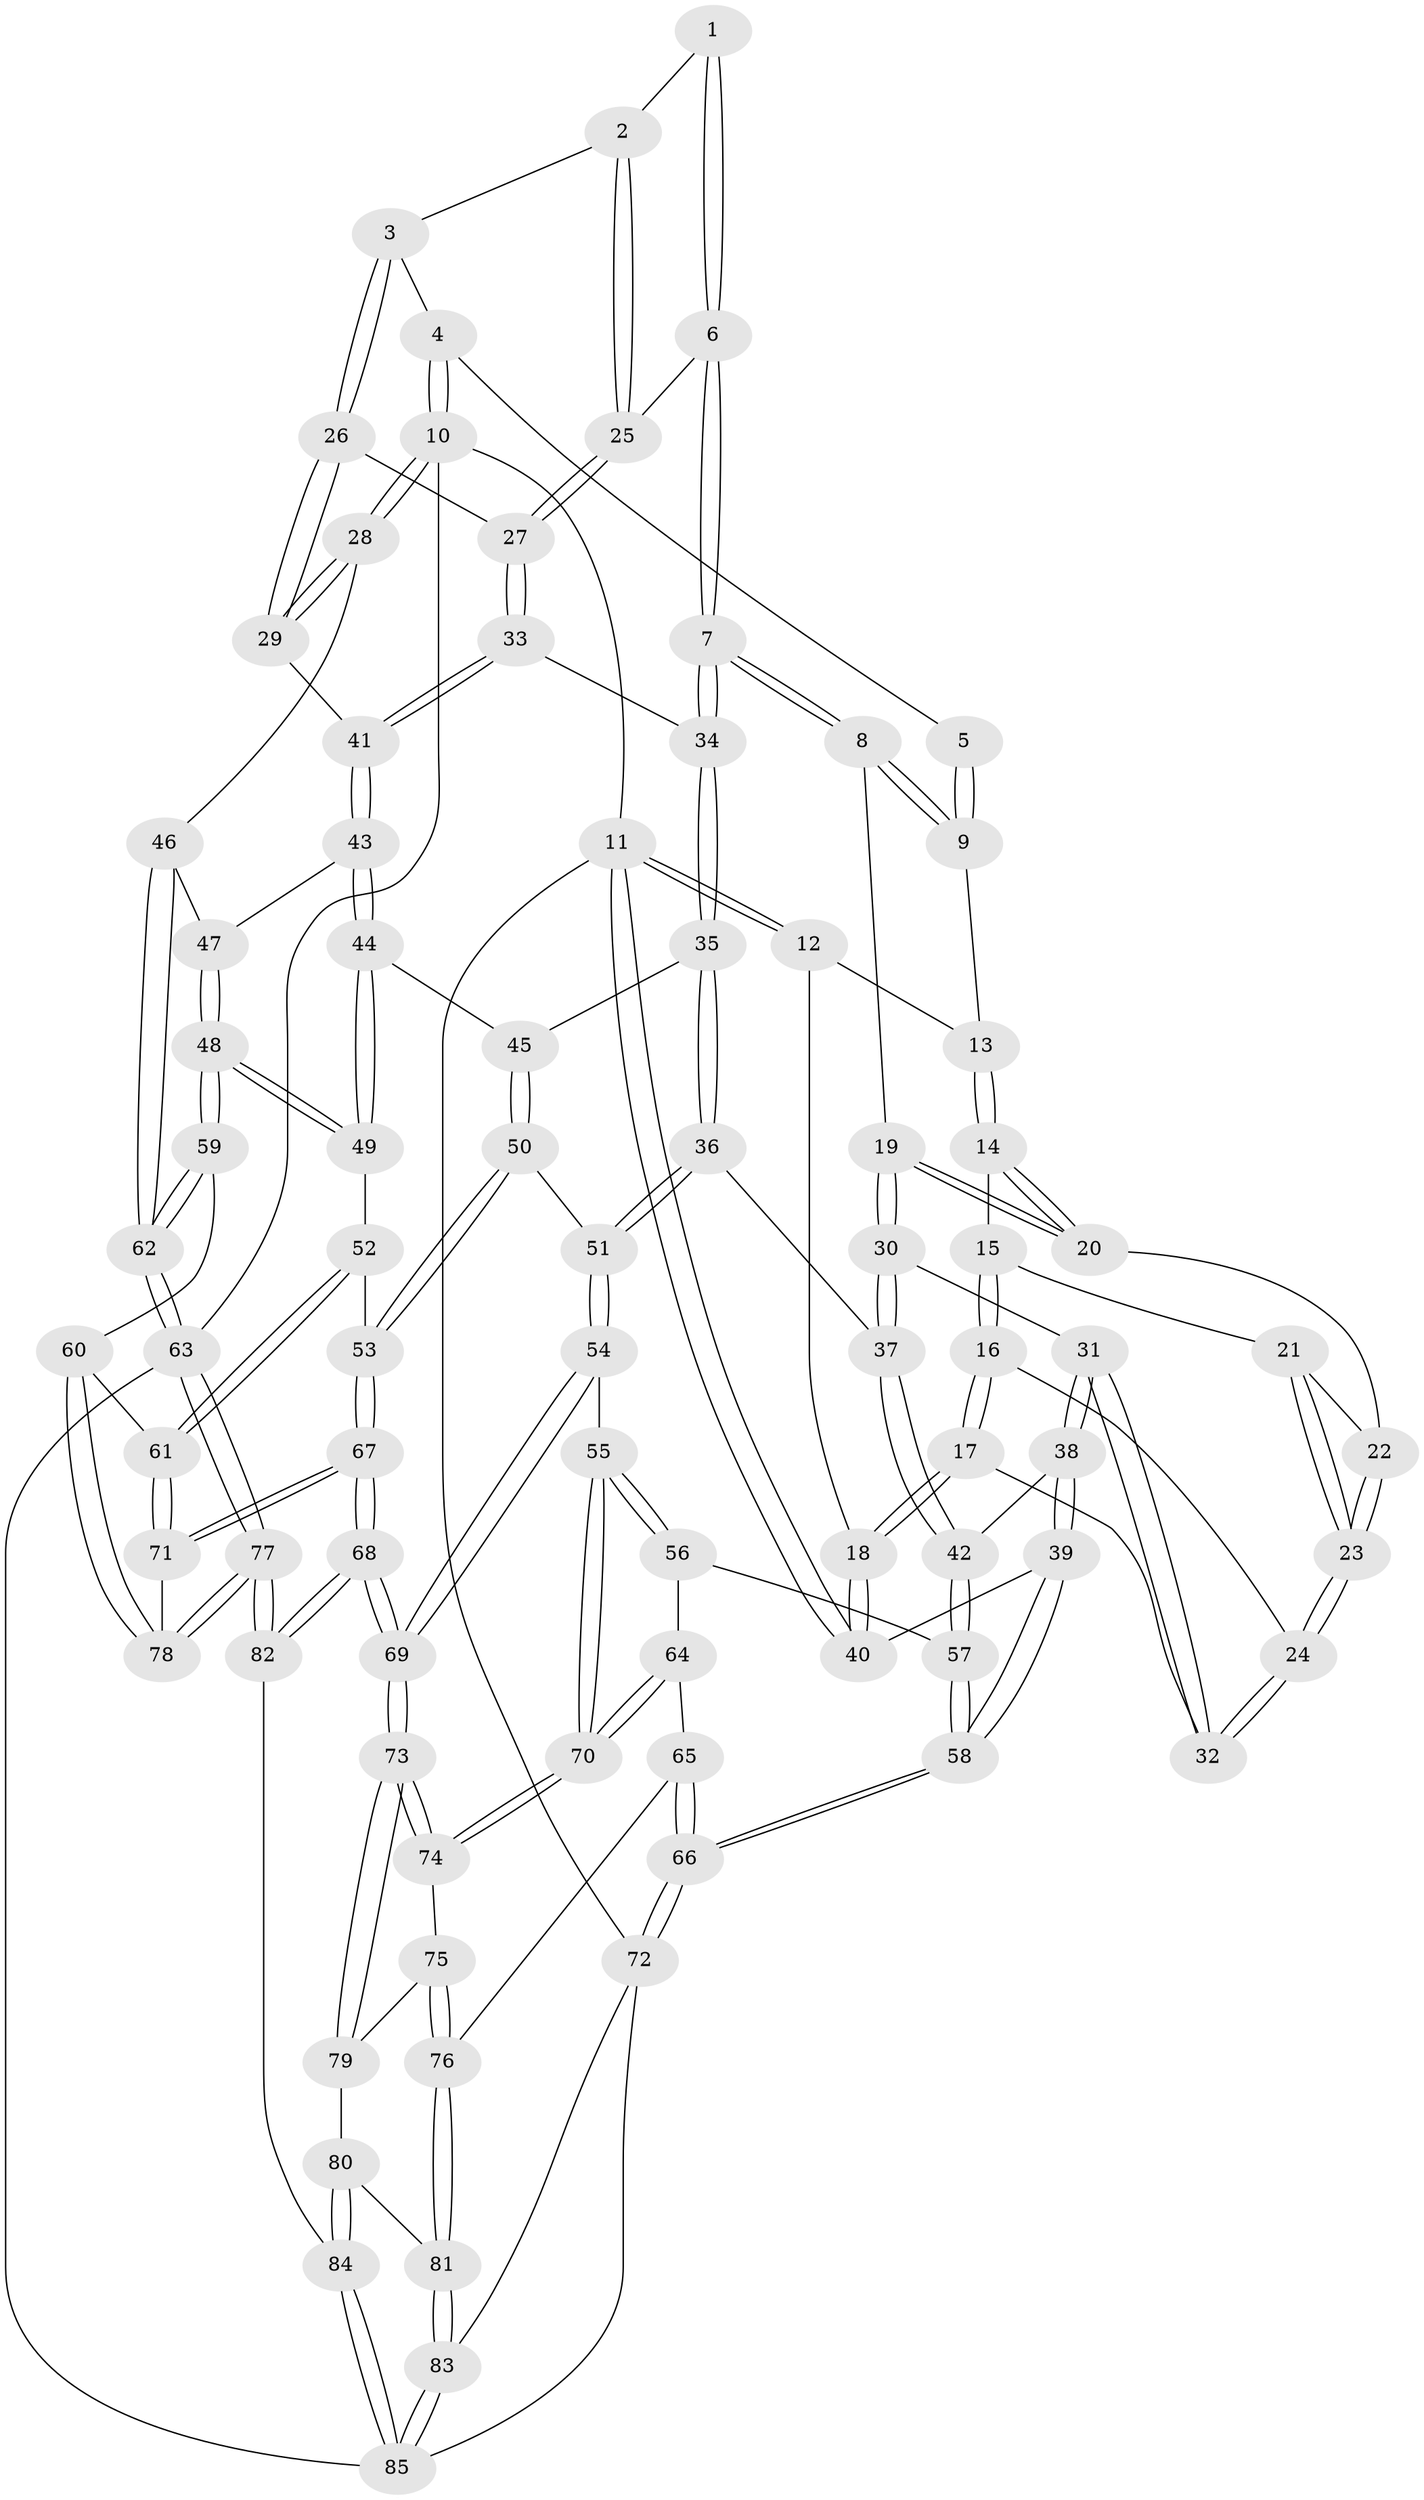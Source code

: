 // coarse degree distribution, {3: 0.09803921568627451, 4: 0.39215686274509803, 5: 0.29411764705882354, 10: 0.0196078431372549, 6: 0.19607843137254902}
// Generated by graph-tools (version 1.1) at 2025/21/03/04/25 18:21:28]
// undirected, 85 vertices, 209 edges
graph export_dot {
graph [start="1"]
  node [color=gray90,style=filled];
  1 [pos="+0.6819027317583405+0"];
  2 [pos="+0.8020308370017385+0.11596144193945344"];
  3 [pos="+0.8814957434425476+0.1062266220797673"];
  4 [pos="+1+0"];
  5 [pos="+0.6411499760929169+0"];
  6 [pos="+0.6912768419463541+0.15888586528819068"];
  7 [pos="+0.6010394317268559+0.2151850696857302"];
  8 [pos="+0.5274906191637648+0.1859318832858246"];
  9 [pos="+0.5183840953115136+0"];
  10 [pos="+1+0"];
  11 [pos="+0+0"];
  12 [pos="+0.16856764850145342+0"];
  13 [pos="+0.22203225448439887+0"];
  14 [pos="+0.23419567108011302+0"];
  15 [pos="+0.23604286638361738+0.08097370403527156"];
  16 [pos="+0.22040884144446315+0.1353181589800671"];
  17 [pos="+0.06747283125896175+0.2188548920236406"];
  18 [pos="+0.06180623004855396+0.2188897799537652"];
  19 [pos="+0.4926300221791918+0.20431387810597282"];
  20 [pos="+0.37728463392336026+0.1626603354663951"];
  21 [pos="+0.2691890120070341+0.12097640973256889"];
  22 [pos="+0.3466943279398126+0.17470030159617875"];
  23 [pos="+0.292310064857888+0.21294613972629658"];
  24 [pos="+0.2618316507546558+0.242337112559131"];
  25 [pos="+0.749869540525823+0.15408109042729895"];
  26 [pos="+0.953172349987674+0.21909753795746637"];
  27 [pos="+0.8128375067132749+0.2804263296731859"];
  28 [pos="+1+0.3208248171294361"];
  29 [pos="+1+0.24197772859464506"];
  30 [pos="+0.4418618479824703+0.2965771635887039"];
  31 [pos="+0.2633128938658718+0.2848493352766563"];
  32 [pos="+0.2543970772867407+0.2620995708590501"];
  33 [pos="+0.7600633620214359+0.35234275277619853"];
  34 [pos="+0.6778545331731228+0.35567663919000486"];
  35 [pos="+0.677301808239078+0.35660281721566217"];
  36 [pos="+0.4483668632994168+0.4847328222107564"];
  37 [pos="+0.43858190044057205+0.4803444826430228"];
  38 [pos="+0.2501574385503936+0.35439015572897553"];
  39 [pos="+0+0.4804902416137206"];
  40 [pos="+0+0.38526077756311133"];
  41 [pos="+0.8184514172716817+0.40535064384935593"];
  42 [pos="+0.3589169891894377+0.4970045160686863"];
  43 [pos="+0.818489718475323+0.40539835502309063"];
  44 [pos="+0.7795251006491847+0.5452057154705376"];
  45 [pos="+0.6828508466816372+0.4530553087077286"];
  46 [pos="+1+0.33643260864139174"];
  47 [pos="+0.8669456029576331+0.4247848420855117"];
  48 [pos="+0.9082775337002014+0.5739387915762962"];
  49 [pos="+0.7824124686028361+0.5605033811843285"];
  50 [pos="+0.5931702517954958+0.6402449597977116"];
  51 [pos="+0.5674142969389415+0.6344490865426641"];
  52 [pos="+0.770835070023629+0.5728196050205311"];
  53 [pos="+0.6070576555817215+0.6483568635998651"];
  54 [pos="+0.47782656396751944+0.7183213844288483"];
  55 [pos="+0.4434156846342568+0.7390968888047638"];
  56 [pos="+0.2595385876808708+0.6166542832156708"];
  57 [pos="+0.2534382588546792+0.5944882033359622"];
  58 [pos="+0+0.5075828787324622"];
  59 [pos="+1+0.6464805262844378"];
  60 [pos="+0.915263888421096+0.7378124252559958"];
  61 [pos="+0.8423537856012626+0.7790996890007021"];
  62 [pos="+1+0.6089230115740785"];
  63 [pos="+1+1"];
  64 [pos="+0.24898385245219762+0.7069929766651767"];
  65 [pos="+0.24226390689184313+0.7565876915616205"];
  66 [pos="+0+0.7005350047302363"];
  67 [pos="+0.7436777303868821+0.866608027112805"];
  68 [pos="+0.7093298545873298+1"];
  69 [pos="+0.6232694529895534+0.9816212830802871"];
  70 [pos="+0.4278897373329178+0.7724941865145577"];
  71 [pos="+0.8269191123432574+0.7930444814425441"];
  72 [pos="+0+0.7121653217647951"];
  73 [pos="+0.5365444668454198+0.9209551208563554"];
  74 [pos="+0.42784895964605557+0.7725867545201393"];
  75 [pos="+0.3799523281191597+0.8142041242080195"];
  76 [pos="+0.2538194436258022+0.8368009121168815"];
  77 [pos="+1+1"];
  78 [pos="+0.9955442952669165+0.8914075597388316"];
  79 [pos="+0.4121283734445849+0.8894912695344155"];
  80 [pos="+0.3747502908403628+0.9511179492872427"];
  81 [pos="+0.2174153863364545+0.9042227501791116"];
  82 [pos="+0.7188428370270389+1"];
  83 [pos="+0.18053327703854063+0.9365241299679667"];
  84 [pos="+0.5403532193629921+1"];
  85 [pos="+0.16684262677610565+1"];
  1 -- 2;
  1 -- 6;
  1 -- 6;
  2 -- 3;
  2 -- 25;
  2 -- 25;
  3 -- 4;
  3 -- 26;
  3 -- 26;
  4 -- 5;
  4 -- 10;
  4 -- 10;
  5 -- 9;
  5 -- 9;
  6 -- 7;
  6 -- 7;
  6 -- 25;
  7 -- 8;
  7 -- 8;
  7 -- 34;
  7 -- 34;
  8 -- 9;
  8 -- 9;
  8 -- 19;
  9 -- 13;
  10 -- 11;
  10 -- 28;
  10 -- 28;
  10 -- 63;
  11 -- 12;
  11 -- 12;
  11 -- 40;
  11 -- 40;
  11 -- 72;
  12 -- 13;
  12 -- 18;
  13 -- 14;
  13 -- 14;
  14 -- 15;
  14 -- 20;
  14 -- 20;
  15 -- 16;
  15 -- 16;
  15 -- 21;
  16 -- 17;
  16 -- 17;
  16 -- 24;
  17 -- 18;
  17 -- 18;
  17 -- 32;
  18 -- 40;
  18 -- 40;
  19 -- 20;
  19 -- 20;
  19 -- 30;
  19 -- 30;
  20 -- 22;
  21 -- 22;
  21 -- 23;
  21 -- 23;
  22 -- 23;
  22 -- 23;
  23 -- 24;
  23 -- 24;
  24 -- 32;
  24 -- 32;
  25 -- 27;
  25 -- 27;
  26 -- 27;
  26 -- 29;
  26 -- 29;
  27 -- 33;
  27 -- 33;
  28 -- 29;
  28 -- 29;
  28 -- 46;
  29 -- 41;
  30 -- 31;
  30 -- 37;
  30 -- 37;
  31 -- 32;
  31 -- 32;
  31 -- 38;
  31 -- 38;
  33 -- 34;
  33 -- 41;
  33 -- 41;
  34 -- 35;
  34 -- 35;
  35 -- 36;
  35 -- 36;
  35 -- 45;
  36 -- 37;
  36 -- 51;
  36 -- 51;
  37 -- 42;
  37 -- 42;
  38 -- 39;
  38 -- 39;
  38 -- 42;
  39 -- 40;
  39 -- 58;
  39 -- 58;
  41 -- 43;
  41 -- 43;
  42 -- 57;
  42 -- 57;
  43 -- 44;
  43 -- 44;
  43 -- 47;
  44 -- 45;
  44 -- 49;
  44 -- 49;
  45 -- 50;
  45 -- 50;
  46 -- 47;
  46 -- 62;
  46 -- 62;
  47 -- 48;
  47 -- 48;
  48 -- 49;
  48 -- 49;
  48 -- 59;
  48 -- 59;
  49 -- 52;
  50 -- 51;
  50 -- 53;
  50 -- 53;
  51 -- 54;
  51 -- 54;
  52 -- 53;
  52 -- 61;
  52 -- 61;
  53 -- 67;
  53 -- 67;
  54 -- 55;
  54 -- 69;
  54 -- 69;
  55 -- 56;
  55 -- 56;
  55 -- 70;
  55 -- 70;
  56 -- 57;
  56 -- 64;
  57 -- 58;
  57 -- 58;
  58 -- 66;
  58 -- 66;
  59 -- 60;
  59 -- 62;
  59 -- 62;
  60 -- 61;
  60 -- 78;
  60 -- 78;
  61 -- 71;
  61 -- 71;
  62 -- 63;
  62 -- 63;
  63 -- 77;
  63 -- 77;
  63 -- 85;
  64 -- 65;
  64 -- 70;
  64 -- 70;
  65 -- 66;
  65 -- 66;
  65 -- 76;
  66 -- 72;
  66 -- 72;
  67 -- 68;
  67 -- 68;
  67 -- 71;
  67 -- 71;
  68 -- 69;
  68 -- 69;
  68 -- 82;
  68 -- 82;
  69 -- 73;
  69 -- 73;
  70 -- 74;
  70 -- 74;
  71 -- 78;
  72 -- 83;
  72 -- 85;
  73 -- 74;
  73 -- 74;
  73 -- 79;
  73 -- 79;
  74 -- 75;
  75 -- 76;
  75 -- 76;
  75 -- 79;
  76 -- 81;
  76 -- 81;
  77 -- 78;
  77 -- 78;
  77 -- 82;
  77 -- 82;
  79 -- 80;
  80 -- 81;
  80 -- 84;
  80 -- 84;
  81 -- 83;
  81 -- 83;
  82 -- 84;
  83 -- 85;
  83 -- 85;
  84 -- 85;
  84 -- 85;
}
